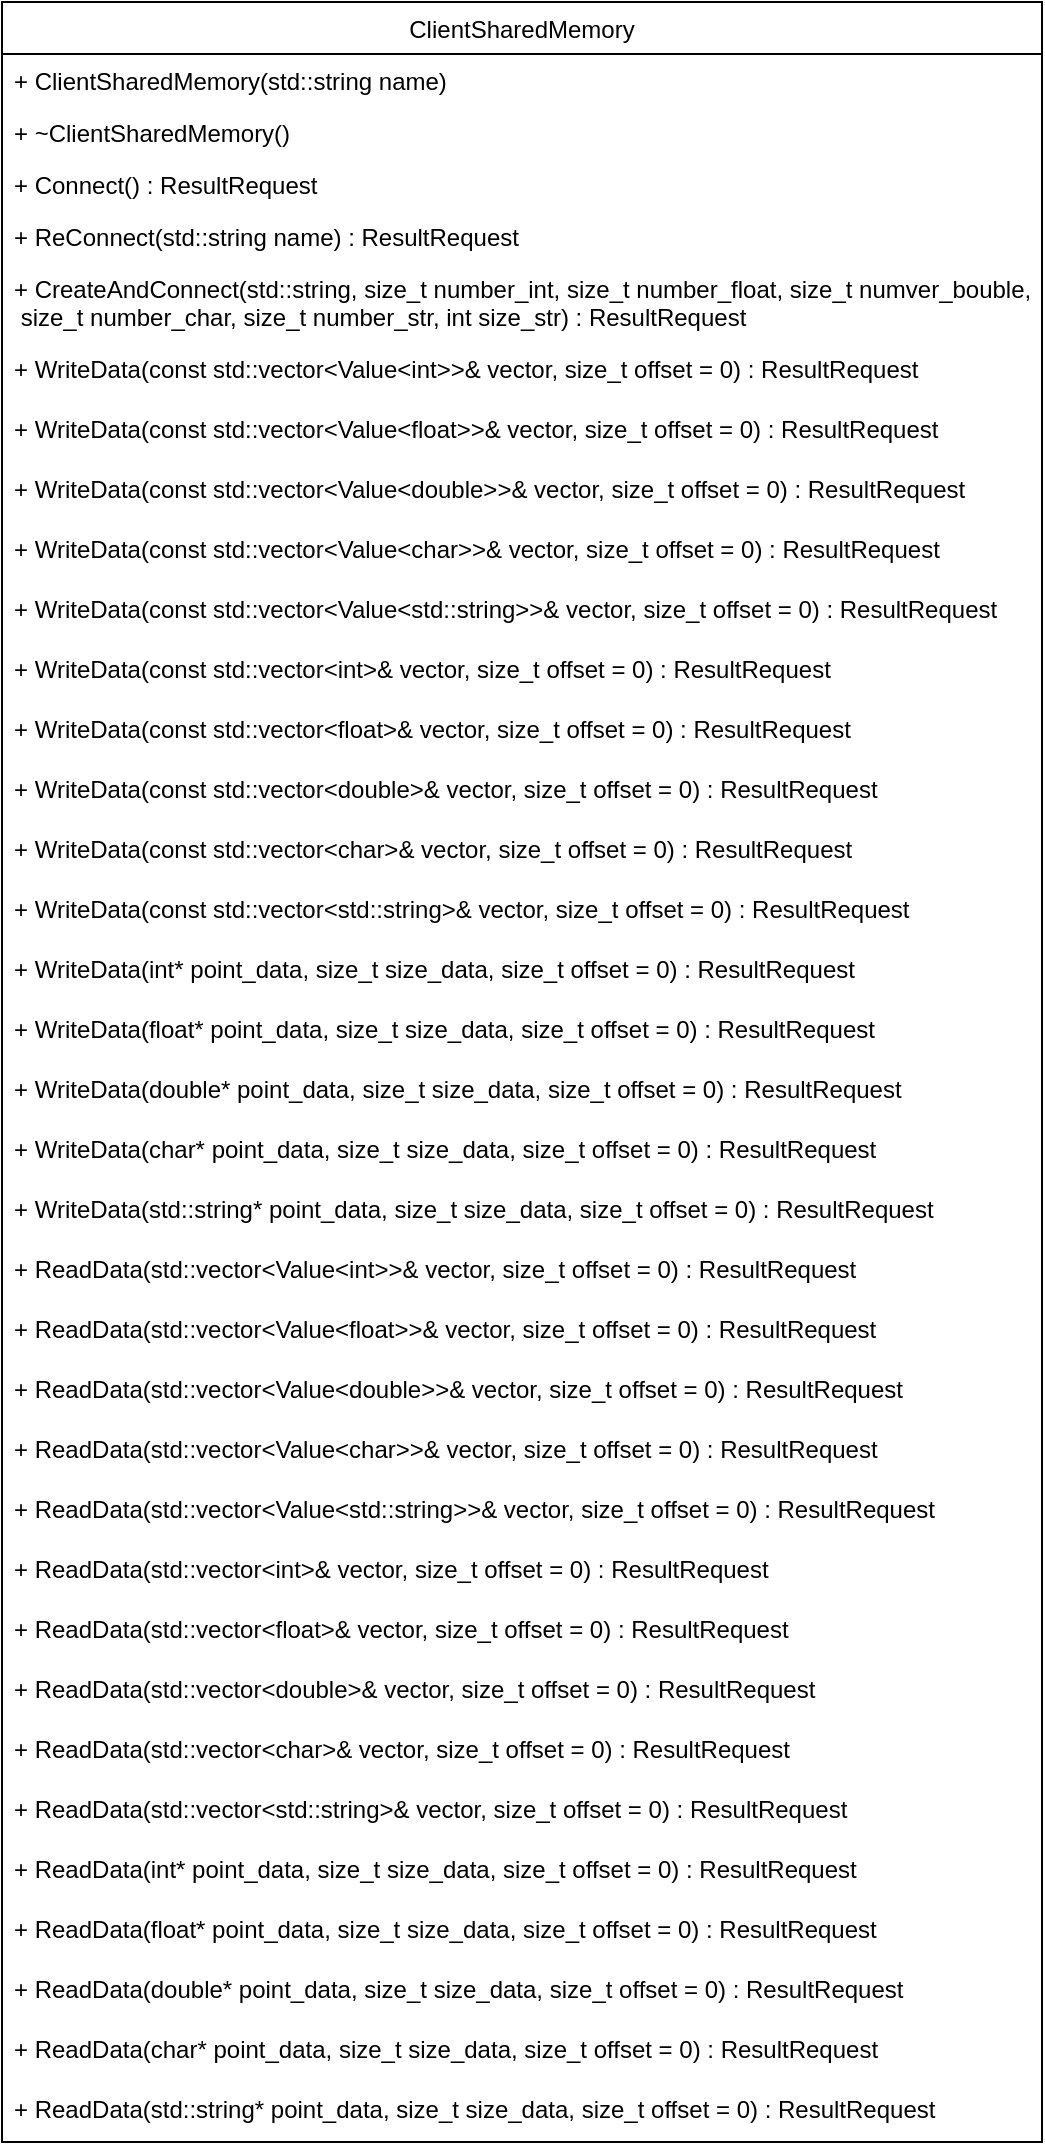 <mxfile version="20.2.3" type="device"><diagram id="C5RBs43oDa-KdzZeNtuy" name="Page-1"><mxGraphModel dx="1088" dy="650" grid="1" gridSize="10" guides="1" tooltips="1" connect="1" arrows="1" fold="1" page="1" pageScale="1" pageWidth="827" pageHeight="1169" math="0" shadow="0"><root><mxCell id="WIyWlLk6GJQsqaUBKTNV-0"/><mxCell id="WIyWlLk6GJQsqaUBKTNV-1" parent="WIyWlLk6GJQsqaUBKTNV-0"/><mxCell id="Yo2rVHIVxunnTbyEXt2C-1" value="ClientSharedMemory" style="swimlane;fontStyle=0;childLayout=stackLayout;horizontal=1;startSize=26;fillColor=none;horizontalStack=0;resizeParent=1;resizeParentMax=0;resizeLast=0;collapsible=1;marginBottom=0;" vertex="1" parent="WIyWlLk6GJQsqaUBKTNV-1"><mxGeometry x="64" y="110" width="520" height="1070" as="geometry"/></mxCell><mxCell id="Yo2rVHIVxunnTbyEXt2C-2" value="+ ClientSharedMemory(std::string name)" style="text;strokeColor=none;fillColor=none;align=left;verticalAlign=top;spacingLeft=4;spacingRight=4;overflow=hidden;rotatable=0;points=[[0,0.5],[1,0.5]];portConstraint=eastwest;" vertex="1" parent="Yo2rVHIVxunnTbyEXt2C-1"><mxGeometry y="26" width="520" height="26" as="geometry"/></mxCell><mxCell id="Yo2rVHIVxunnTbyEXt2C-3" value="+ ~ClientSharedMemory()" style="text;strokeColor=none;fillColor=none;align=left;verticalAlign=top;spacingLeft=4;spacingRight=4;overflow=hidden;rotatable=0;points=[[0,0.5],[1,0.5]];portConstraint=eastwest;" vertex="1" parent="Yo2rVHIVxunnTbyEXt2C-1"><mxGeometry y="52" width="520" height="26" as="geometry"/></mxCell><mxCell id="Yo2rVHIVxunnTbyEXt2C-4" value="+ Connect() : ResultRequest" style="text;strokeColor=none;fillColor=none;align=left;verticalAlign=top;spacingLeft=4;spacingRight=4;overflow=hidden;rotatable=0;points=[[0,0.5],[1,0.5]];portConstraint=eastwest;" vertex="1" parent="Yo2rVHIVxunnTbyEXt2C-1"><mxGeometry y="78" width="520" height="26" as="geometry"/></mxCell><mxCell id="Yo2rVHIVxunnTbyEXt2C-6" value="+ ReConnect(std::string name) : ResultRequest" style="text;strokeColor=none;fillColor=none;align=left;verticalAlign=top;spacingLeft=4;spacingRight=4;overflow=hidden;rotatable=0;points=[[0,0.5],[1,0.5]];portConstraint=eastwest;" vertex="1" parent="Yo2rVHIVxunnTbyEXt2C-1"><mxGeometry y="104" width="520" height="26" as="geometry"/></mxCell><mxCell id="Yo2rVHIVxunnTbyEXt2C-7" value="+ CreateAndConnect(std::string, size_t number_int, size_t number_float, size_t numver_bouble,&#10; size_t number_char, size_t number_str, int size_str) : ResultRequest" style="text;strokeColor=none;fillColor=none;align=left;verticalAlign=top;spacingLeft=4;spacingRight=4;overflow=hidden;rotatable=0;points=[[0,0.5],[1,0.5]];portConstraint=eastwest;" vertex="1" parent="Yo2rVHIVxunnTbyEXt2C-1"><mxGeometry y="130" width="520" height="40" as="geometry"/></mxCell><mxCell id="Yo2rVHIVxunnTbyEXt2C-9" value="+ WriteData(const std::vector&lt;Value&lt;int&gt;&gt;&amp; vector, size_t offset = 0) : ResultRequest" style="text;strokeColor=none;fillColor=none;align=left;verticalAlign=top;spacingLeft=4;spacingRight=4;overflow=hidden;rotatable=0;points=[[0,0.5],[1,0.5]];portConstraint=eastwest;" vertex="1" parent="Yo2rVHIVxunnTbyEXt2C-1"><mxGeometry y="170" width="520" height="30" as="geometry"/></mxCell><mxCell id="Yo2rVHIVxunnTbyEXt2C-10" value="+ WriteData(const std::vector&lt;Value&lt;float&gt;&gt;&amp; vector, size_t offset = 0) : ResultRequest" style="text;strokeColor=none;fillColor=none;align=left;verticalAlign=top;spacingLeft=4;spacingRight=4;overflow=hidden;rotatable=0;points=[[0,0.5],[1,0.5]];portConstraint=eastwest;" vertex="1" parent="Yo2rVHIVxunnTbyEXt2C-1"><mxGeometry y="200" width="520" height="30" as="geometry"/></mxCell><mxCell id="Yo2rVHIVxunnTbyEXt2C-11" value="+ WriteData(const std::vector&lt;Value&lt;double&gt;&gt;&amp; vector, size_t offset = 0) : ResultRequest" style="text;strokeColor=none;fillColor=none;align=left;verticalAlign=top;spacingLeft=4;spacingRight=4;overflow=hidden;rotatable=0;points=[[0,0.5],[1,0.5]];portConstraint=eastwest;" vertex="1" parent="Yo2rVHIVxunnTbyEXt2C-1"><mxGeometry y="230" width="520" height="30" as="geometry"/></mxCell><mxCell id="Yo2rVHIVxunnTbyEXt2C-12" value="+ WriteData(const std::vector&lt;Value&lt;char&gt;&gt;&amp; vector, size_t offset = 0) : ResultRequest" style="text;strokeColor=none;fillColor=none;align=left;verticalAlign=top;spacingLeft=4;spacingRight=4;overflow=hidden;rotatable=0;points=[[0,0.5],[1,0.5]];portConstraint=eastwest;" vertex="1" parent="Yo2rVHIVxunnTbyEXt2C-1"><mxGeometry y="260" width="520" height="30" as="geometry"/></mxCell><mxCell id="Yo2rVHIVxunnTbyEXt2C-13" value="+ WriteData(const std::vector&lt;Value&lt;std::string&gt;&gt;&amp; vector, size_t offset = 0) : ResultRequest" style="text;strokeColor=none;fillColor=none;align=left;verticalAlign=top;spacingLeft=4;spacingRight=4;overflow=hidden;rotatable=0;points=[[0,0.5],[1,0.5]];portConstraint=eastwest;" vertex="1" parent="Yo2rVHIVxunnTbyEXt2C-1"><mxGeometry y="290" width="520" height="30" as="geometry"/></mxCell><mxCell id="Yo2rVHIVxunnTbyEXt2C-14" value="+ WriteData(const std::vector&lt;int&gt;&amp; vector, size_t offset = 0) : ResultRequest" style="text;strokeColor=none;fillColor=none;align=left;verticalAlign=top;spacingLeft=4;spacingRight=4;overflow=hidden;rotatable=0;points=[[0,0.5],[1,0.5]];portConstraint=eastwest;" vertex="1" parent="Yo2rVHIVxunnTbyEXt2C-1"><mxGeometry y="320" width="520" height="30" as="geometry"/></mxCell><mxCell id="Yo2rVHIVxunnTbyEXt2C-15" value="+ WriteData(const std::vector&lt;float&gt;&amp; vector, size_t offset = 0) : ResultRequest" style="text;strokeColor=none;fillColor=none;align=left;verticalAlign=top;spacingLeft=4;spacingRight=4;overflow=hidden;rotatable=0;points=[[0,0.5],[1,0.5]];portConstraint=eastwest;" vertex="1" parent="Yo2rVHIVxunnTbyEXt2C-1"><mxGeometry y="350" width="520" height="30" as="geometry"/></mxCell><mxCell id="Yo2rVHIVxunnTbyEXt2C-16" value="+ WriteData(const std::vector&lt;double&gt;&amp; vector, size_t offset = 0) : ResultRequest" style="text;strokeColor=none;fillColor=none;align=left;verticalAlign=top;spacingLeft=4;spacingRight=4;overflow=hidden;rotatable=0;points=[[0,0.5],[1,0.5]];portConstraint=eastwest;" vertex="1" parent="Yo2rVHIVxunnTbyEXt2C-1"><mxGeometry y="380" width="520" height="30" as="geometry"/></mxCell><mxCell id="Yo2rVHIVxunnTbyEXt2C-17" value="+ WriteData(const std::vector&lt;char&gt;&amp; vector, size_t offset = 0) : ResultRequest" style="text;strokeColor=none;fillColor=none;align=left;verticalAlign=top;spacingLeft=4;spacingRight=4;overflow=hidden;rotatable=0;points=[[0,0.5],[1,0.5]];portConstraint=eastwest;" vertex="1" parent="Yo2rVHIVxunnTbyEXt2C-1"><mxGeometry y="410" width="520" height="30" as="geometry"/></mxCell><mxCell id="Yo2rVHIVxunnTbyEXt2C-18" value="+ WriteData(const std::vector&lt;std::string&gt;&amp; vector, size_t offset = 0) : ResultRequest" style="text;strokeColor=none;fillColor=none;align=left;verticalAlign=top;spacingLeft=4;spacingRight=4;overflow=hidden;rotatable=0;points=[[0,0.5],[1,0.5]];portConstraint=eastwest;" vertex="1" parent="Yo2rVHIVxunnTbyEXt2C-1"><mxGeometry y="440" width="520" height="30" as="geometry"/></mxCell><mxCell id="Yo2rVHIVxunnTbyEXt2C-19" value="+ WriteData(int* point_data, size_t size_data, size_t offset = 0) : ResultRequest" style="text;strokeColor=none;fillColor=none;align=left;verticalAlign=top;spacingLeft=4;spacingRight=4;overflow=hidden;rotatable=0;points=[[0,0.5],[1,0.5]];portConstraint=eastwest;" vertex="1" parent="Yo2rVHIVxunnTbyEXt2C-1"><mxGeometry y="470" width="520" height="30" as="geometry"/></mxCell><mxCell id="Yo2rVHIVxunnTbyEXt2C-20" value="+ WriteData(float* point_data, size_t size_data, size_t offset = 0) : ResultRequest" style="text;strokeColor=none;fillColor=none;align=left;verticalAlign=top;spacingLeft=4;spacingRight=4;overflow=hidden;rotatable=0;points=[[0,0.5],[1,0.5]];portConstraint=eastwest;" vertex="1" parent="Yo2rVHIVxunnTbyEXt2C-1"><mxGeometry y="500" width="520" height="30" as="geometry"/></mxCell><mxCell id="Yo2rVHIVxunnTbyEXt2C-21" value="+ WriteData(double* point_data, size_t size_data, size_t offset = 0) : ResultRequest" style="text;strokeColor=none;fillColor=none;align=left;verticalAlign=top;spacingLeft=4;spacingRight=4;overflow=hidden;rotatable=0;points=[[0,0.5],[1,0.5]];portConstraint=eastwest;" vertex="1" parent="Yo2rVHIVxunnTbyEXt2C-1"><mxGeometry y="530" width="520" height="30" as="geometry"/></mxCell><mxCell id="Yo2rVHIVxunnTbyEXt2C-22" value="+ WriteData(char* point_data, size_t size_data, size_t offset = 0) : ResultRequest" style="text;strokeColor=none;fillColor=none;align=left;verticalAlign=top;spacingLeft=4;spacingRight=4;overflow=hidden;rotatable=0;points=[[0,0.5],[1,0.5]];portConstraint=eastwest;" vertex="1" parent="Yo2rVHIVxunnTbyEXt2C-1"><mxGeometry y="560" width="520" height="30" as="geometry"/></mxCell><mxCell id="Yo2rVHIVxunnTbyEXt2C-23" value="+ WriteData(std::string* point_data, size_t size_data, size_t offset = 0) : ResultRequest" style="text;strokeColor=none;fillColor=none;align=left;verticalAlign=top;spacingLeft=4;spacingRight=4;overflow=hidden;rotatable=0;points=[[0,0.5],[1,0.5]];portConstraint=eastwest;" vertex="1" parent="Yo2rVHIVxunnTbyEXt2C-1"><mxGeometry y="590" width="520" height="30" as="geometry"/></mxCell><mxCell id="Yo2rVHIVxunnTbyEXt2C-24" value="+ ReadData(std::vector&lt;Value&lt;int&gt;&gt;&amp; vector, size_t offset = 0) : ResultRequest" style="text;strokeColor=none;fillColor=none;align=left;verticalAlign=top;spacingLeft=4;spacingRight=4;overflow=hidden;rotatable=0;points=[[0,0.5],[1,0.5]];portConstraint=eastwest;" vertex="1" parent="Yo2rVHIVxunnTbyEXt2C-1"><mxGeometry y="620" width="520" height="30" as="geometry"/></mxCell><mxCell id="Yo2rVHIVxunnTbyEXt2C-25" value="+ ReadData(std::vector&lt;Value&lt;float&gt;&gt;&amp; vector, size_t offset = 0) : ResultRequest" style="text;strokeColor=none;fillColor=none;align=left;verticalAlign=top;spacingLeft=4;spacingRight=4;overflow=hidden;rotatable=0;points=[[0,0.5],[1,0.5]];portConstraint=eastwest;" vertex="1" parent="Yo2rVHIVxunnTbyEXt2C-1"><mxGeometry y="650" width="520" height="30" as="geometry"/></mxCell><mxCell id="Yo2rVHIVxunnTbyEXt2C-26" value="+ ReadData(std::vector&lt;Value&lt;double&gt;&gt;&amp; vector, size_t offset = 0) : ResultRequest" style="text;strokeColor=none;fillColor=none;align=left;verticalAlign=top;spacingLeft=4;spacingRight=4;overflow=hidden;rotatable=0;points=[[0,0.5],[1,0.5]];portConstraint=eastwest;" vertex="1" parent="Yo2rVHIVxunnTbyEXt2C-1"><mxGeometry y="680" width="520" height="30" as="geometry"/></mxCell><mxCell id="Yo2rVHIVxunnTbyEXt2C-27" value="+ ReadData(std::vector&lt;Value&lt;char&gt;&gt;&amp; vector, size_t offset = 0) : ResultRequest" style="text;strokeColor=none;fillColor=none;align=left;verticalAlign=top;spacingLeft=4;spacingRight=4;overflow=hidden;rotatable=0;points=[[0,0.5],[1,0.5]];portConstraint=eastwest;" vertex="1" parent="Yo2rVHIVxunnTbyEXt2C-1"><mxGeometry y="710" width="520" height="30" as="geometry"/></mxCell><mxCell id="Yo2rVHIVxunnTbyEXt2C-28" value="+ ReadData(std::vector&lt;Value&lt;std::string&gt;&gt;&amp; vector, size_t offset = 0) : ResultRequest" style="text;strokeColor=none;fillColor=none;align=left;verticalAlign=top;spacingLeft=4;spacingRight=4;overflow=hidden;rotatable=0;points=[[0,0.5],[1,0.5]];portConstraint=eastwest;" vertex="1" parent="Yo2rVHIVxunnTbyEXt2C-1"><mxGeometry y="740" width="520" height="30" as="geometry"/></mxCell><mxCell id="Yo2rVHIVxunnTbyEXt2C-29" value="+ ReadData(std::vector&lt;int&gt;&amp; vector, size_t offset = 0) : ResultRequest" style="text;strokeColor=none;fillColor=none;align=left;verticalAlign=top;spacingLeft=4;spacingRight=4;overflow=hidden;rotatable=0;points=[[0,0.5],[1,0.5]];portConstraint=eastwest;" vertex="1" parent="Yo2rVHIVxunnTbyEXt2C-1"><mxGeometry y="770" width="520" height="30" as="geometry"/></mxCell><mxCell id="Yo2rVHIVxunnTbyEXt2C-30" value="+ ReadData(std::vector&lt;float&gt;&amp; vector, size_t offset = 0) : ResultRequest" style="text;strokeColor=none;fillColor=none;align=left;verticalAlign=top;spacingLeft=4;spacingRight=4;overflow=hidden;rotatable=0;points=[[0,0.5],[1,0.5]];portConstraint=eastwest;" vertex="1" parent="Yo2rVHIVxunnTbyEXt2C-1"><mxGeometry y="800" width="520" height="30" as="geometry"/></mxCell><mxCell id="Yo2rVHIVxunnTbyEXt2C-31" value="+ ReadData(std::vector&lt;double&gt;&amp; vector, size_t offset = 0) : ResultRequest" style="text;strokeColor=none;fillColor=none;align=left;verticalAlign=top;spacingLeft=4;spacingRight=4;overflow=hidden;rotatable=0;points=[[0,0.5],[1,0.5]];portConstraint=eastwest;" vertex="1" parent="Yo2rVHIVxunnTbyEXt2C-1"><mxGeometry y="830" width="520" height="30" as="geometry"/></mxCell><mxCell id="Yo2rVHIVxunnTbyEXt2C-32" value="+ ReadData(std::vector&lt;char&gt;&amp; vector, size_t offset = 0) : ResultRequest" style="text;strokeColor=none;fillColor=none;align=left;verticalAlign=top;spacingLeft=4;spacingRight=4;overflow=hidden;rotatable=0;points=[[0,0.5],[1,0.5]];portConstraint=eastwest;" vertex="1" parent="Yo2rVHIVxunnTbyEXt2C-1"><mxGeometry y="860" width="520" height="30" as="geometry"/></mxCell><mxCell id="Yo2rVHIVxunnTbyEXt2C-33" value="+ ReadData(std::vector&lt;std::string&gt;&amp; vector, size_t offset = 0) : ResultRequest" style="text;strokeColor=none;fillColor=none;align=left;verticalAlign=top;spacingLeft=4;spacingRight=4;overflow=hidden;rotatable=0;points=[[0,0.5],[1,0.5]];portConstraint=eastwest;" vertex="1" parent="Yo2rVHIVxunnTbyEXt2C-1"><mxGeometry y="890" width="520" height="30" as="geometry"/></mxCell><mxCell id="Yo2rVHIVxunnTbyEXt2C-34" value="+ ReadData(int* point_data, size_t size_data, size_t offset = 0) : ResultRequest" style="text;strokeColor=none;fillColor=none;align=left;verticalAlign=top;spacingLeft=4;spacingRight=4;overflow=hidden;rotatable=0;points=[[0,0.5],[1,0.5]];portConstraint=eastwest;" vertex="1" parent="Yo2rVHIVxunnTbyEXt2C-1"><mxGeometry y="920" width="520" height="30" as="geometry"/></mxCell><mxCell id="Yo2rVHIVxunnTbyEXt2C-35" value="+ ReadData(float* point_data, size_t size_data, size_t offset = 0) : ResultRequest" style="text;strokeColor=none;fillColor=none;align=left;verticalAlign=top;spacingLeft=4;spacingRight=4;overflow=hidden;rotatable=0;points=[[0,0.5],[1,0.5]];portConstraint=eastwest;" vertex="1" parent="Yo2rVHIVxunnTbyEXt2C-1"><mxGeometry y="950" width="520" height="30" as="geometry"/></mxCell><mxCell id="Yo2rVHIVxunnTbyEXt2C-36" value="+ ReadData(double* point_data, size_t size_data, size_t offset = 0) : ResultRequest" style="text;strokeColor=none;fillColor=none;align=left;verticalAlign=top;spacingLeft=4;spacingRight=4;overflow=hidden;rotatable=0;points=[[0,0.5],[1,0.5]];portConstraint=eastwest;" vertex="1" parent="Yo2rVHIVxunnTbyEXt2C-1"><mxGeometry y="980" width="520" height="30" as="geometry"/></mxCell><mxCell id="Yo2rVHIVxunnTbyEXt2C-37" value="+ ReadData(char* point_data, size_t size_data, size_t offset = 0) : ResultRequest" style="text;strokeColor=none;fillColor=none;align=left;verticalAlign=top;spacingLeft=4;spacingRight=4;overflow=hidden;rotatable=0;points=[[0,0.5],[1,0.5]];portConstraint=eastwest;" vertex="1" parent="Yo2rVHIVxunnTbyEXt2C-1"><mxGeometry y="1010" width="520" height="30" as="geometry"/></mxCell><mxCell id="Yo2rVHIVxunnTbyEXt2C-38" value="+ ReadData(std::string* point_data, size_t size_data, size_t offset = 0) : ResultRequest" style="text;strokeColor=none;fillColor=none;align=left;verticalAlign=top;spacingLeft=4;spacingRight=4;overflow=hidden;rotatable=0;points=[[0,0.5],[1,0.5]];portConstraint=eastwest;" vertex="1" parent="Yo2rVHIVxunnTbyEXt2C-1"><mxGeometry y="1040" width="520" height="30" as="geometry"/></mxCell></root></mxGraphModel></diagram></mxfile>